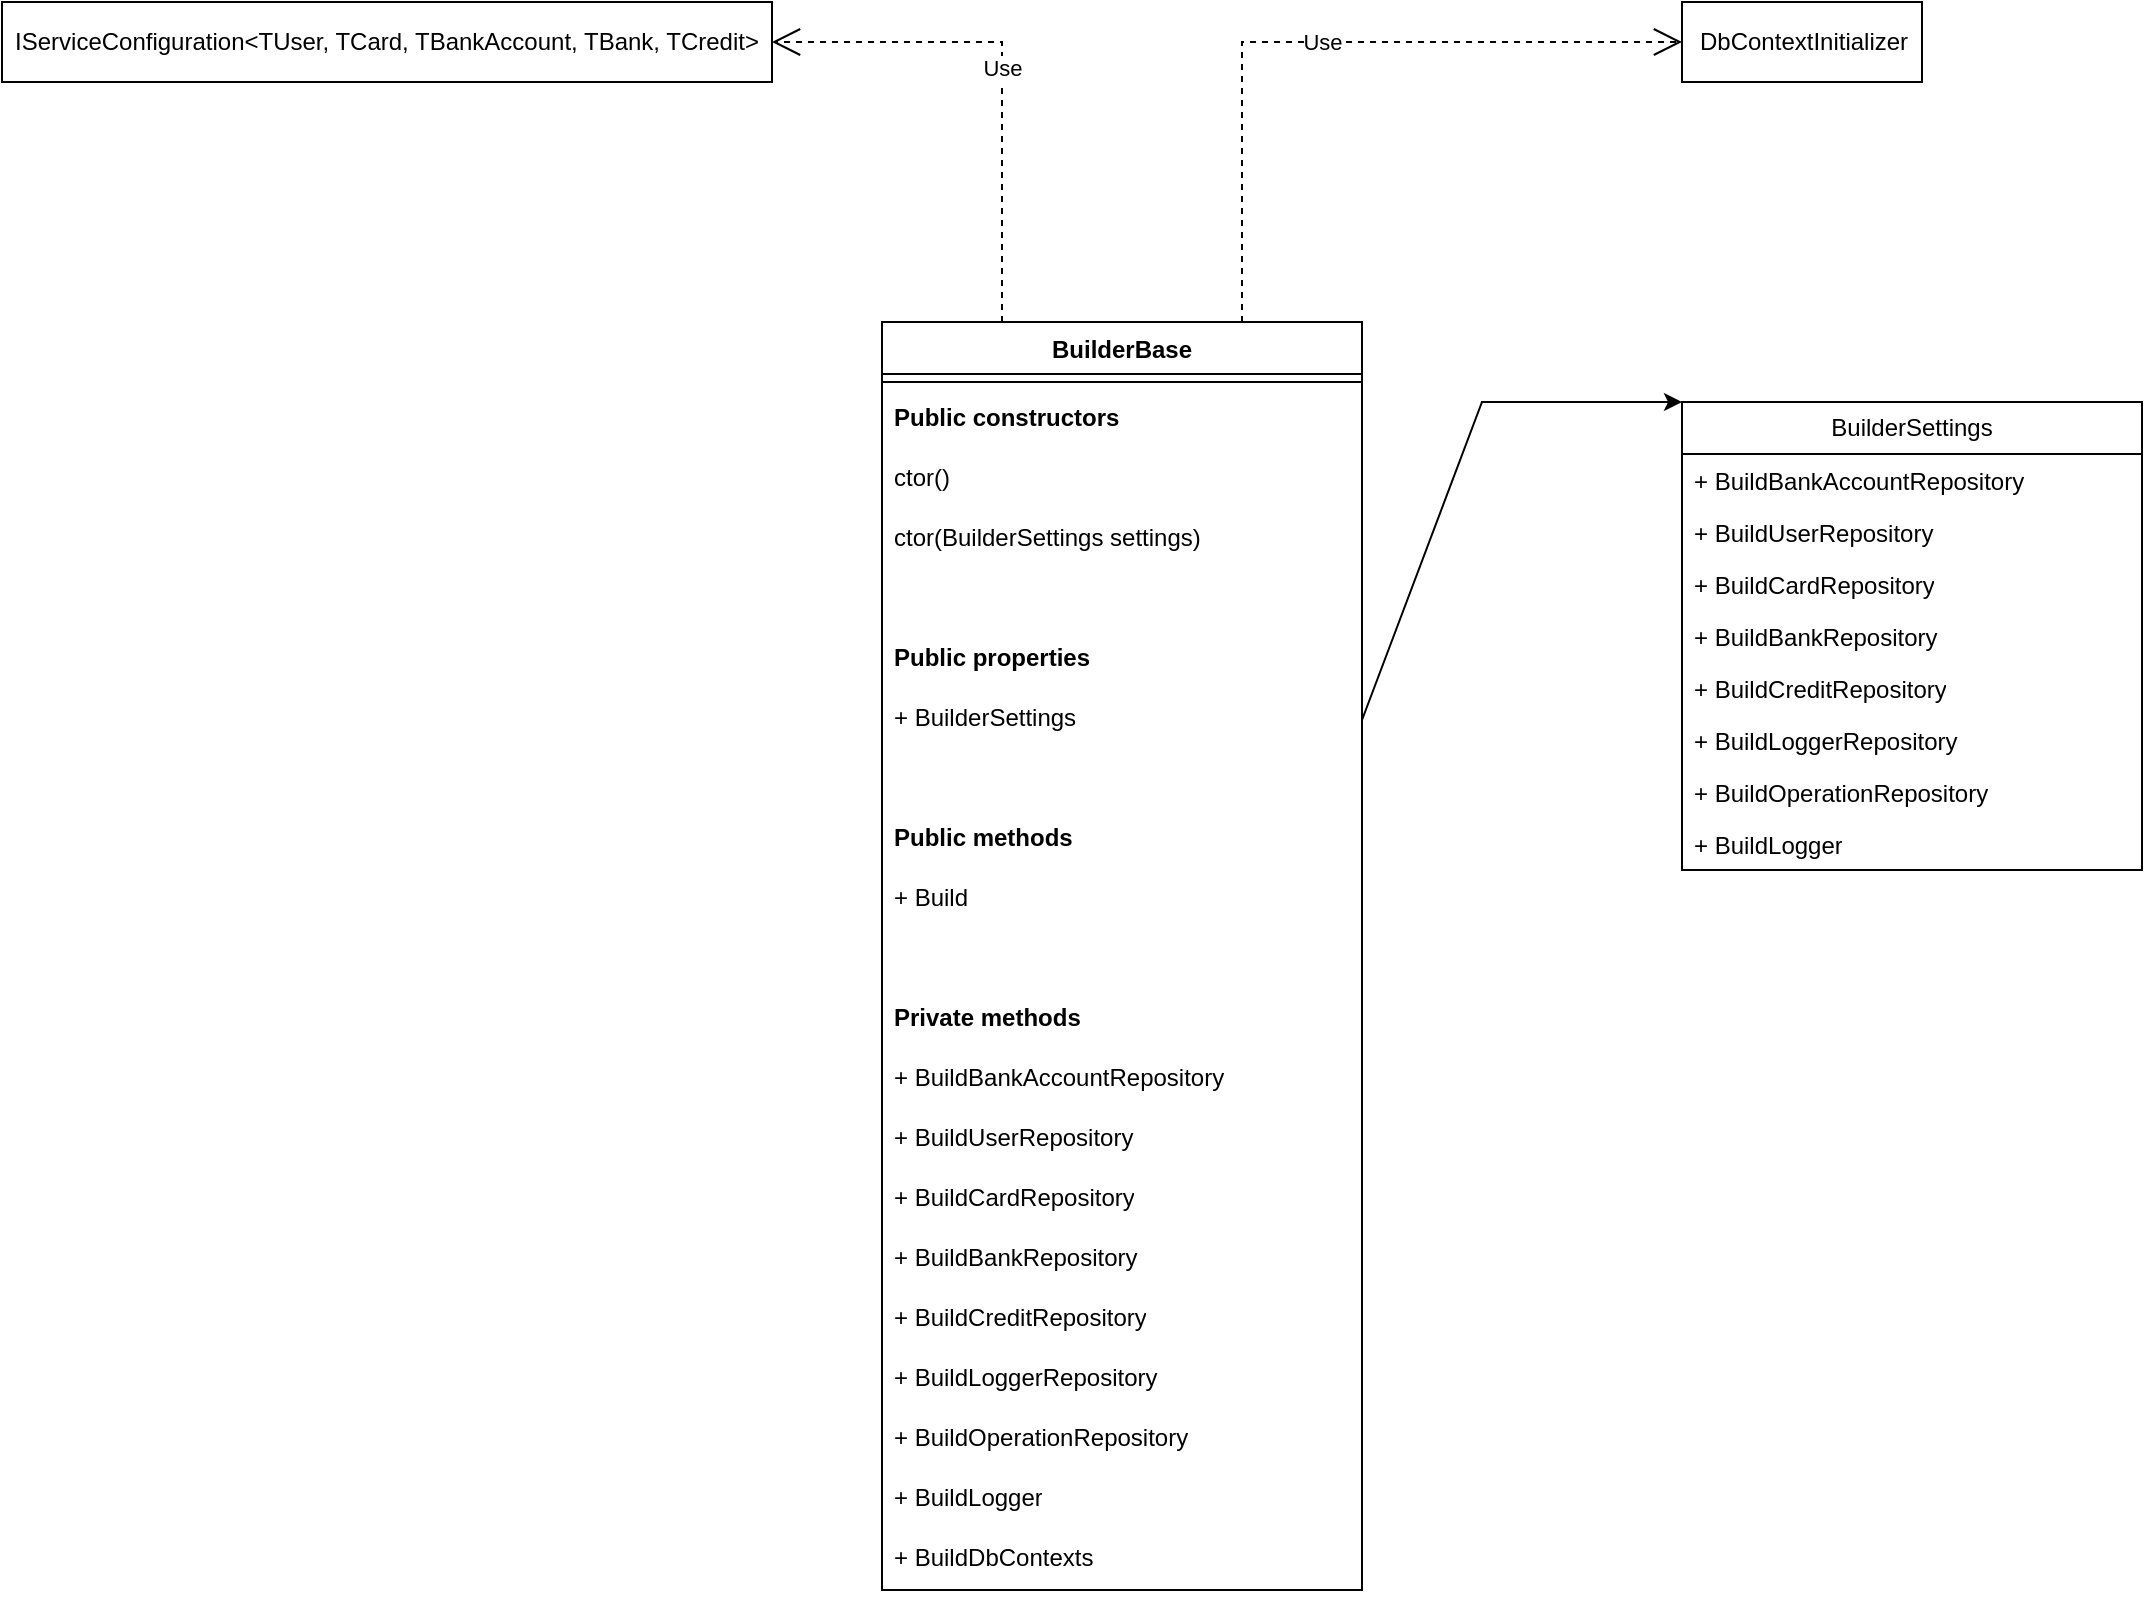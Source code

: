 <mxfile version="21.2.8" type="device">
  <diagram id="R2lEEEUBdFMjLlhIrx00" name="Page-1">
    <mxGraphModel dx="2284" dy="854" grid="1" gridSize="10" guides="1" tooltips="1" connect="1" arrows="1" fold="1" page="1" pageScale="1" pageWidth="850" pageHeight="1100" math="0" shadow="0" extFonts="Permanent Marker^https://fonts.googleapis.com/css?family=Permanent+Marker">
      <root>
        <mxCell id="0" />
        <mxCell id="1" parent="0" />
        <mxCell id="v4FvA9IDjrcz5gHBnMeO-1" value="BuilderBase" style="swimlane;fontStyle=1;align=center;verticalAlign=top;childLayout=stackLayout;horizontal=1;startSize=26;horizontalStack=0;resizeParent=1;resizeParentMax=0;resizeLast=0;collapsible=1;marginBottom=0;whiteSpace=wrap;html=1;" vertex="1" parent="1">
          <mxGeometry x="40" y="200" width="240" height="634" as="geometry" />
        </mxCell>
        <mxCell id="v4FvA9IDjrcz5gHBnMeO-3" value="" style="line;strokeWidth=1;fillColor=none;align=left;verticalAlign=middle;spacingTop=-1;spacingLeft=3;spacingRight=3;rotatable=0;labelPosition=right;points=[];portConstraint=eastwest;strokeColor=inherit;" vertex="1" parent="v4FvA9IDjrcz5gHBnMeO-1">
          <mxGeometry y="26" width="240" height="8" as="geometry" />
        </mxCell>
        <mxCell id="v4FvA9IDjrcz5gHBnMeO-43" value="&lt;b&gt;Public constructors&lt;/b&gt;" style="text;strokeColor=none;fillColor=none;align=left;verticalAlign=top;spacingLeft=4;spacingRight=4;overflow=hidden;rotatable=0;points=[[0,0.5],[1,0.5]];portConstraint=eastwest;whiteSpace=wrap;html=1;" vertex="1" parent="v4FvA9IDjrcz5gHBnMeO-1">
          <mxGeometry y="34" width="240" height="30" as="geometry" />
        </mxCell>
        <mxCell id="v4FvA9IDjrcz5gHBnMeO-48" value="ctor()" style="text;strokeColor=none;fillColor=none;align=left;verticalAlign=top;spacingLeft=4;spacingRight=4;overflow=hidden;rotatable=0;points=[[0,0.5],[1,0.5]];portConstraint=eastwest;whiteSpace=wrap;html=1;" vertex="1" parent="v4FvA9IDjrcz5gHBnMeO-1">
          <mxGeometry y="64" width="240" height="30" as="geometry" />
        </mxCell>
        <mxCell id="v4FvA9IDjrcz5gHBnMeO-49" value="ctor(BuilderSettings settings)" style="text;strokeColor=none;fillColor=none;align=left;verticalAlign=top;spacingLeft=4;spacingRight=4;overflow=hidden;rotatable=0;points=[[0,0.5],[1,0.5]];portConstraint=eastwest;whiteSpace=wrap;html=1;" vertex="1" parent="v4FvA9IDjrcz5gHBnMeO-1">
          <mxGeometry y="94" width="240" height="30" as="geometry" />
        </mxCell>
        <mxCell id="v4FvA9IDjrcz5gHBnMeO-47" style="text;strokeColor=none;fillColor=none;align=left;verticalAlign=top;spacingLeft=4;spacingRight=4;overflow=hidden;rotatable=0;points=[[0,0.5],[1,0.5]];portConstraint=eastwest;whiteSpace=wrap;html=1;" vertex="1" parent="v4FvA9IDjrcz5gHBnMeO-1">
          <mxGeometry y="124" width="240" height="30" as="geometry" />
        </mxCell>
        <mxCell id="v4FvA9IDjrcz5gHBnMeO-29" value="&lt;b&gt;Public properties&lt;/b&gt;" style="text;strokeColor=none;fillColor=none;align=left;verticalAlign=top;spacingLeft=4;spacingRight=4;overflow=hidden;rotatable=0;points=[[0,0.5],[1,0.5]];portConstraint=eastwest;whiteSpace=wrap;html=1;" vertex="1" parent="v4FvA9IDjrcz5gHBnMeO-1">
          <mxGeometry y="154" width="240" height="30" as="geometry" />
        </mxCell>
        <mxCell id="v4FvA9IDjrcz5gHBnMeO-30" value="+ BuilderSettings" style="text;strokeColor=none;fillColor=none;align=left;verticalAlign=top;spacingLeft=4;spacingRight=4;overflow=hidden;rotatable=0;points=[[0,0.5],[1,0.5]];portConstraint=eastwest;whiteSpace=wrap;html=1;" vertex="1" parent="v4FvA9IDjrcz5gHBnMeO-1">
          <mxGeometry y="184" width="240" height="30" as="geometry" />
        </mxCell>
        <mxCell id="v4FvA9IDjrcz5gHBnMeO-45" style="text;strokeColor=none;fillColor=none;align=left;verticalAlign=top;spacingLeft=4;spacingRight=4;overflow=hidden;rotatable=0;points=[[0,0.5],[1,0.5]];portConstraint=eastwest;whiteSpace=wrap;html=1;" vertex="1" parent="v4FvA9IDjrcz5gHBnMeO-1">
          <mxGeometry y="214" width="240" height="30" as="geometry" />
        </mxCell>
        <mxCell id="v4FvA9IDjrcz5gHBnMeO-28" value="&lt;b&gt;Public methods&lt;/b&gt;" style="text;strokeColor=none;fillColor=none;align=left;verticalAlign=top;spacingLeft=4;spacingRight=4;overflow=hidden;rotatable=0;points=[[0,0.5],[1,0.5]];portConstraint=eastwest;whiteSpace=wrap;html=1;" vertex="1" parent="v4FvA9IDjrcz5gHBnMeO-1">
          <mxGeometry y="244" width="240" height="30" as="geometry" />
        </mxCell>
        <mxCell id="v4FvA9IDjrcz5gHBnMeO-22" value="+ Build" style="text;strokeColor=none;fillColor=none;align=left;verticalAlign=top;spacingLeft=4;spacingRight=4;overflow=hidden;rotatable=0;points=[[0,0.5],[1,0.5]];portConstraint=eastwest;whiteSpace=wrap;html=1;" vertex="1" parent="v4FvA9IDjrcz5gHBnMeO-1">
          <mxGeometry y="274" width="240" height="30" as="geometry" />
        </mxCell>
        <mxCell id="v4FvA9IDjrcz5gHBnMeO-46" style="text;strokeColor=none;fillColor=none;align=left;verticalAlign=top;spacingLeft=4;spacingRight=4;overflow=hidden;rotatable=0;points=[[0,0.5],[1,0.5]];portConstraint=eastwest;whiteSpace=wrap;html=1;" vertex="1" parent="v4FvA9IDjrcz5gHBnMeO-1">
          <mxGeometry y="304" width="240" height="30" as="geometry" />
        </mxCell>
        <mxCell id="v4FvA9IDjrcz5gHBnMeO-31" value="&lt;b&gt;Private methods&lt;/b&gt;" style="text;strokeColor=none;fillColor=none;align=left;verticalAlign=top;spacingLeft=4;spacingRight=4;overflow=hidden;rotatable=0;points=[[0,0.5],[1,0.5]];portConstraint=eastwest;whiteSpace=wrap;html=1;" vertex="1" parent="v4FvA9IDjrcz5gHBnMeO-1">
          <mxGeometry y="334" width="240" height="30" as="geometry" />
        </mxCell>
        <mxCell id="v4FvA9IDjrcz5gHBnMeO-4" value="+ BuildBankAccountRepository" style="text;strokeColor=none;fillColor=none;align=left;verticalAlign=top;spacingLeft=4;spacingRight=4;overflow=hidden;rotatable=0;points=[[0,0.5],[1,0.5]];portConstraint=eastwest;whiteSpace=wrap;html=1;" vertex="1" parent="v4FvA9IDjrcz5gHBnMeO-1">
          <mxGeometry y="364" width="240" height="30" as="geometry" />
        </mxCell>
        <mxCell id="v4FvA9IDjrcz5gHBnMeO-6" value="+ BuildUserRepository" style="text;strokeColor=none;fillColor=none;align=left;verticalAlign=top;spacingLeft=4;spacingRight=4;overflow=hidden;rotatable=0;points=[[0,0.5],[1,0.5]];portConstraint=eastwest;whiteSpace=wrap;html=1;" vertex="1" parent="v4FvA9IDjrcz5gHBnMeO-1">
          <mxGeometry y="394" width="240" height="30" as="geometry" />
        </mxCell>
        <mxCell id="v4FvA9IDjrcz5gHBnMeO-7" value="+ BuildCardRepository" style="text;strokeColor=none;fillColor=none;align=left;verticalAlign=top;spacingLeft=4;spacingRight=4;overflow=hidden;rotatable=0;points=[[0,0.5],[1,0.5]];portConstraint=eastwest;whiteSpace=wrap;html=1;" vertex="1" parent="v4FvA9IDjrcz5gHBnMeO-1">
          <mxGeometry y="424" width="240" height="30" as="geometry" />
        </mxCell>
        <mxCell id="v4FvA9IDjrcz5gHBnMeO-8" value="+ BuildBankRepository" style="text;strokeColor=none;fillColor=none;align=left;verticalAlign=top;spacingLeft=4;spacingRight=4;overflow=hidden;rotatable=0;points=[[0,0.5],[1,0.5]];portConstraint=eastwest;whiteSpace=wrap;html=1;" vertex="1" parent="v4FvA9IDjrcz5gHBnMeO-1">
          <mxGeometry y="454" width="240" height="30" as="geometry" />
        </mxCell>
        <mxCell id="v4FvA9IDjrcz5gHBnMeO-9" value="+ BuildCreditRepository" style="text;strokeColor=none;fillColor=none;align=left;verticalAlign=top;spacingLeft=4;spacingRight=4;overflow=hidden;rotatable=0;points=[[0,0.5],[1,0.5]];portConstraint=eastwest;whiteSpace=wrap;html=1;" vertex="1" parent="v4FvA9IDjrcz5gHBnMeO-1">
          <mxGeometry y="484" width="240" height="30" as="geometry" />
        </mxCell>
        <mxCell id="v4FvA9IDjrcz5gHBnMeO-24" value="+ BuildLoggerRepository" style="text;strokeColor=none;fillColor=none;align=left;verticalAlign=top;spacingLeft=4;spacingRight=4;overflow=hidden;rotatable=0;points=[[0,0.5],[1,0.5]];portConstraint=eastwest;whiteSpace=wrap;html=1;" vertex="1" parent="v4FvA9IDjrcz5gHBnMeO-1">
          <mxGeometry y="514" width="240" height="30" as="geometry" />
        </mxCell>
        <mxCell id="v4FvA9IDjrcz5gHBnMeO-25" value="+ BuildOperationRepository" style="text;strokeColor=none;fillColor=none;align=left;verticalAlign=top;spacingLeft=4;spacingRight=4;overflow=hidden;rotatable=0;points=[[0,0.5],[1,0.5]];portConstraint=eastwest;whiteSpace=wrap;html=1;" vertex="1" parent="v4FvA9IDjrcz5gHBnMeO-1">
          <mxGeometry y="544" width="240" height="30" as="geometry" />
        </mxCell>
        <mxCell id="v4FvA9IDjrcz5gHBnMeO-23" value="+ BuildLogger" style="text;strokeColor=none;fillColor=none;align=left;verticalAlign=top;spacingLeft=4;spacingRight=4;overflow=hidden;rotatable=0;points=[[0,0.5],[1,0.5]];portConstraint=eastwest;whiteSpace=wrap;html=1;" vertex="1" parent="v4FvA9IDjrcz5gHBnMeO-1">
          <mxGeometry y="574" width="240" height="30" as="geometry" />
        </mxCell>
        <mxCell id="v4FvA9IDjrcz5gHBnMeO-10" value="+ BuildDbContexts" style="text;strokeColor=none;fillColor=none;align=left;verticalAlign=top;spacingLeft=4;spacingRight=4;overflow=hidden;rotatable=0;points=[[0,0.5],[1,0.5]];portConstraint=eastwest;whiteSpace=wrap;html=1;" vertex="1" parent="v4FvA9IDjrcz5gHBnMeO-1">
          <mxGeometry y="604" width="240" height="30" as="geometry" />
        </mxCell>
        <mxCell id="v4FvA9IDjrcz5gHBnMeO-11" value="Use" style="endArrow=open;endSize=12;dashed=1;html=1;rounded=0;edgeStyle=orthogonalEdgeStyle;exitX=0.75;exitY=0;exitDx=0;exitDy=0;entryX=0;entryY=0.5;entryDx=0;entryDy=0;" edge="1" parent="1" source="v4FvA9IDjrcz5gHBnMeO-1" target="v4FvA9IDjrcz5gHBnMeO-12">
          <mxGeometry width="160" relative="1" as="geometry">
            <mxPoint x="350" y="440" as="sourcePoint" />
            <mxPoint x="510" y="440" as="targetPoint" />
          </mxGeometry>
        </mxCell>
        <mxCell id="v4FvA9IDjrcz5gHBnMeO-14" value="" style="group" vertex="1" connectable="0" parent="1">
          <mxGeometry x="440" y="40" width="120" height="40" as="geometry" />
        </mxCell>
        <mxCell id="v4FvA9IDjrcz5gHBnMeO-12" value="" style="rounded=0;whiteSpace=wrap;html=1;" vertex="1" parent="v4FvA9IDjrcz5gHBnMeO-14">
          <mxGeometry width="120" height="40" as="geometry" />
        </mxCell>
        <mxCell id="v4FvA9IDjrcz5gHBnMeO-13" value="DbContextInitializer" style="text;html=1;strokeColor=none;fillColor=none;align=left;verticalAlign=middle;rounded=0;whiteSpace=wrap;" vertex="1" parent="v4FvA9IDjrcz5gHBnMeO-14">
          <mxGeometry x="6.88" y="5" width="106.25" height="30" as="geometry" />
        </mxCell>
        <mxCell id="v4FvA9IDjrcz5gHBnMeO-17" value="" style="group" vertex="1" connectable="0" parent="1">
          <mxGeometry x="-400" y="40" width="385" height="40" as="geometry" />
        </mxCell>
        <mxCell id="v4FvA9IDjrcz5gHBnMeO-15" value="" style="rounded=0;whiteSpace=wrap;html=1;" vertex="1" parent="v4FvA9IDjrcz5gHBnMeO-17">
          <mxGeometry width="385" height="40" as="geometry" />
        </mxCell>
        <mxCell id="v4FvA9IDjrcz5gHBnMeO-16" value="IServiceConfiguration&amp;lt;TUser, TCard, TBankAccount, TBank, TCredit&amp;gt;" style="text;html=1;strokeColor=none;fillColor=none;align=center;verticalAlign=middle;whiteSpace=wrap;rounded=0;" vertex="1" parent="v4FvA9IDjrcz5gHBnMeO-17">
          <mxGeometry y="5" width="385" height="30" as="geometry" />
        </mxCell>
        <mxCell id="v4FvA9IDjrcz5gHBnMeO-18" value="Use" style="endArrow=open;endSize=12;dashed=1;html=1;rounded=0;edgeStyle=orthogonalEdgeStyle;exitX=0.25;exitY=0;exitDx=0;exitDy=0;entryX=1;entryY=0.5;entryDx=0;entryDy=0;" edge="1" parent="1" source="v4FvA9IDjrcz5gHBnMeO-1" target="v4FvA9IDjrcz5gHBnMeO-16">
          <mxGeometry width="160" relative="1" as="geometry">
            <mxPoint x="230" y="210" as="sourcePoint" />
            <mxPoint x="450" y="70" as="targetPoint" />
          </mxGeometry>
        </mxCell>
        <mxCell id="v4FvA9IDjrcz5gHBnMeO-33" value="BuilderSettings" style="swimlane;fontStyle=0;childLayout=stackLayout;horizontal=1;startSize=26;fillColor=none;horizontalStack=0;resizeParent=1;resizeParentMax=0;resizeLast=0;collapsible=1;marginBottom=0;whiteSpace=wrap;html=1;" vertex="1" parent="1">
          <mxGeometry x="440" y="240" width="230" height="234" as="geometry" />
        </mxCell>
        <mxCell id="v4FvA9IDjrcz5gHBnMeO-34" value="+ BuildBankAccountRepository" style="text;strokeColor=none;fillColor=none;align=left;verticalAlign=top;spacingLeft=4;spacingRight=4;overflow=hidden;rotatable=0;points=[[0,0.5],[1,0.5]];portConstraint=eastwest;whiteSpace=wrap;html=1;" vertex="1" parent="v4FvA9IDjrcz5gHBnMeO-33">
          <mxGeometry y="26" width="230" height="26" as="geometry" />
        </mxCell>
        <mxCell id="v4FvA9IDjrcz5gHBnMeO-35" value="+ BuildUserRepository" style="text;strokeColor=none;fillColor=none;align=left;verticalAlign=top;spacingLeft=4;spacingRight=4;overflow=hidden;rotatable=0;points=[[0,0.5],[1,0.5]];portConstraint=eastwest;whiteSpace=wrap;html=1;" vertex="1" parent="v4FvA9IDjrcz5gHBnMeO-33">
          <mxGeometry y="52" width="230" height="26" as="geometry" />
        </mxCell>
        <mxCell id="v4FvA9IDjrcz5gHBnMeO-36" value="+ BuildCardRepository" style="text;strokeColor=none;fillColor=none;align=left;verticalAlign=top;spacingLeft=4;spacingRight=4;overflow=hidden;rotatable=0;points=[[0,0.5],[1,0.5]];portConstraint=eastwest;whiteSpace=wrap;html=1;" vertex="1" parent="v4FvA9IDjrcz5gHBnMeO-33">
          <mxGeometry y="78" width="230" height="26" as="geometry" />
        </mxCell>
        <mxCell id="v4FvA9IDjrcz5gHBnMeO-37" value="+ BuildBankRepository" style="text;strokeColor=none;fillColor=none;align=left;verticalAlign=top;spacingLeft=4;spacingRight=4;overflow=hidden;rotatable=0;points=[[0,0.5],[1,0.5]];portConstraint=eastwest;whiteSpace=wrap;html=1;" vertex="1" parent="v4FvA9IDjrcz5gHBnMeO-33">
          <mxGeometry y="104" width="230" height="26" as="geometry" />
        </mxCell>
        <mxCell id="v4FvA9IDjrcz5gHBnMeO-38" value="+ BuildCreditRepository" style="text;strokeColor=none;fillColor=none;align=left;verticalAlign=top;spacingLeft=4;spacingRight=4;overflow=hidden;rotatable=0;points=[[0,0.5],[1,0.5]];portConstraint=eastwest;whiteSpace=wrap;html=1;" vertex="1" parent="v4FvA9IDjrcz5gHBnMeO-33">
          <mxGeometry y="130" width="230" height="26" as="geometry" />
        </mxCell>
        <mxCell id="v4FvA9IDjrcz5gHBnMeO-39" value="+ BuildLoggerRepository" style="text;strokeColor=none;fillColor=none;align=left;verticalAlign=top;spacingLeft=4;spacingRight=4;overflow=hidden;rotatable=0;points=[[0,0.5],[1,0.5]];portConstraint=eastwest;whiteSpace=wrap;html=1;" vertex="1" parent="v4FvA9IDjrcz5gHBnMeO-33">
          <mxGeometry y="156" width="230" height="26" as="geometry" />
        </mxCell>
        <mxCell id="v4FvA9IDjrcz5gHBnMeO-40" value="+ BuildOperationRepository" style="text;strokeColor=none;fillColor=none;align=left;verticalAlign=top;spacingLeft=4;spacingRight=4;overflow=hidden;rotatable=0;points=[[0,0.5],[1,0.5]];portConstraint=eastwest;whiteSpace=wrap;html=1;" vertex="1" parent="v4FvA9IDjrcz5gHBnMeO-33">
          <mxGeometry y="182" width="230" height="26" as="geometry" />
        </mxCell>
        <mxCell id="v4FvA9IDjrcz5gHBnMeO-41" value="+ BuildLogger" style="text;strokeColor=none;fillColor=none;align=left;verticalAlign=top;spacingLeft=4;spacingRight=4;overflow=hidden;rotatable=0;points=[[0,0.5],[1,0.5]];portConstraint=eastwest;whiteSpace=wrap;html=1;" vertex="1" parent="v4FvA9IDjrcz5gHBnMeO-33">
          <mxGeometry y="208" width="230" height="26" as="geometry" />
        </mxCell>
        <mxCell id="v4FvA9IDjrcz5gHBnMeO-42" value="" style="endArrow=classic;html=1;rounded=0;exitX=1;exitY=0.5;exitDx=0;exitDy=0;entryX=0;entryY=0;entryDx=0;entryDy=0;" edge="1" parent="1" source="v4FvA9IDjrcz5gHBnMeO-30" target="v4FvA9IDjrcz5gHBnMeO-33">
          <mxGeometry width="50" height="50" relative="1" as="geometry">
            <mxPoint x="160" y="370" as="sourcePoint" />
            <mxPoint x="210" y="320" as="targetPoint" />
            <Array as="points">
              <mxPoint x="340" y="240" />
            </Array>
          </mxGeometry>
        </mxCell>
      </root>
    </mxGraphModel>
  </diagram>
</mxfile>
